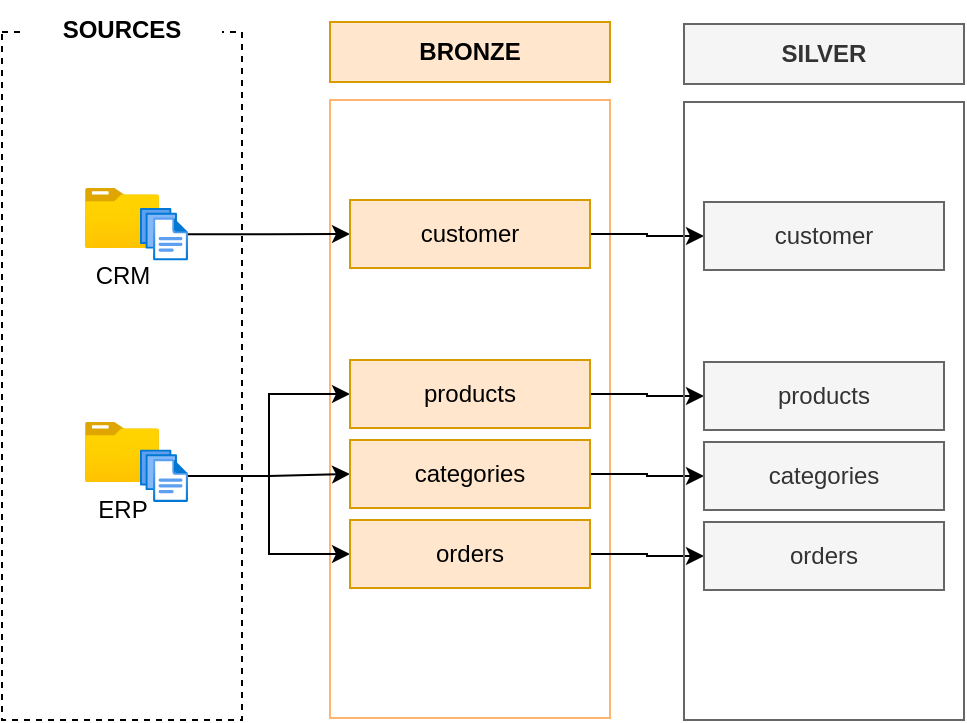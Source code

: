<mxfile version="26.1.1">
  <diagram name="Page-1" id="Zu9zAqwZygRu-OMtc46L">
    <mxGraphModel dx="942" dy="638" grid="1" gridSize="10" guides="1" tooltips="1" connect="1" arrows="1" fold="1" page="1" pageScale="1" pageWidth="850" pageHeight="1100" math="0" shadow="0">
      <root>
        <mxCell id="0" />
        <mxCell id="1" parent="0" />
        <mxCell id="1Ggugu5X2JWlQAV3B51M-1" value="" style="rounded=0;whiteSpace=wrap;html=1;fillColor=none;dashed=1;" vertex="1" parent="1">
          <mxGeometry x="139" y="256" width="120" height="344" as="geometry" />
        </mxCell>
        <mxCell id="1Ggugu5X2JWlQAV3B51M-4" value="" style="rounded=0;whiteSpace=wrap;html=1;fillColor=none;strokeColor=light-dark(#FFB570,#EDEDED);" vertex="1" parent="1">
          <mxGeometry x="303" y="290" width="140" height="309" as="geometry" />
        </mxCell>
        <mxCell id="1Ggugu5X2JWlQAV3B51M-5" value="&lt;b&gt;BRONZE&lt;/b&gt;" style="rounded=0;whiteSpace=wrap;html=1;fillColor=#ffe6cc;strokeColor=#d79b00;" vertex="1" parent="1">
          <mxGeometry x="303" y="251" width="140" height="30" as="geometry" />
        </mxCell>
        <mxCell id="1Ggugu5X2JWlQAV3B51M-10" value="&lt;b&gt;SOURCES&lt;/b&gt;" style="rounded=0;whiteSpace=wrap;html=1;strokeColor=none;" vertex="1" parent="1">
          <mxGeometry x="149" y="240" width="100" height="30" as="geometry" />
        </mxCell>
        <mxCell id="1Ggugu5X2JWlQAV3B51M-13" value="CRM" style="image;aspect=fixed;html=1;points=[];align=center;fontSize=12;image=img/lib/azure2/general/Folder_Blank.svg;" vertex="1" parent="1">
          <mxGeometry x="180.52" y="334" width="36.96" height="30" as="geometry" />
        </mxCell>
        <mxCell id="1Ggugu5X2JWlQAV3B51M-14" value="ERP" style="image;aspect=fixed;html=1;points=[];align=center;fontSize=12;image=img/lib/azure2/general/Folder_Blank.svg;" vertex="1" parent="1">
          <mxGeometry x="180.52" y="451" width="36.96" height="30" as="geometry" />
        </mxCell>
        <mxCell id="1Ggugu5X2JWlQAV3B51M-49" value="" style="edgeStyle=orthogonalEdgeStyle;rounded=0;orthogonalLoop=1;jettySize=auto;html=1;" edge="1" parent="1" source="1Ggugu5X2JWlQAV3B51M-15" target="1Ggugu5X2JWlQAV3B51M-45">
          <mxGeometry relative="1" as="geometry" />
        </mxCell>
        <mxCell id="1Ggugu5X2JWlQAV3B51M-15" value="" style="image;aspect=fixed;html=1;points=[];align=center;fontSize=12;image=img/lib/azure2/general/Files.svg;" vertex="1" parent="1">
          <mxGeometry x="208" y="344" width="24" height="26.25" as="geometry" />
        </mxCell>
        <mxCell id="1Ggugu5X2JWlQAV3B51M-54" style="edgeStyle=orthogonalEdgeStyle;rounded=0;orthogonalLoop=1;jettySize=auto;html=1;entryX=0;entryY=0.5;entryDx=0;entryDy=0;" edge="1" parent="1" source="1Ggugu5X2JWlQAV3B51M-16" target="1Ggugu5X2JWlQAV3B51M-47">
          <mxGeometry relative="1" as="geometry" />
        </mxCell>
        <mxCell id="1Ggugu5X2JWlQAV3B51M-56" style="edgeStyle=orthogonalEdgeStyle;rounded=0;orthogonalLoop=1;jettySize=auto;html=1;entryX=0;entryY=0.5;entryDx=0;entryDy=0;" edge="1" parent="1" source="1Ggugu5X2JWlQAV3B51M-16" target="1Ggugu5X2JWlQAV3B51M-46">
          <mxGeometry relative="1" as="geometry" />
        </mxCell>
        <mxCell id="1Ggugu5X2JWlQAV3B51M-57" style="edgeStyle=orthogonalEdgeStyle;rounded=0;orthogonalLoop=1;jettySize=auto;html=1;entryX=0;entryY=0.5;entryDx=0;entryDy=0;" edge="1" parent="1" source="1Ggugu5X2JWlQAV3B51M-16" target="1Ggugu5X2JWlQAV3B51M-48">
          <mxGeometry relative="1" as="geometry" />
        </mxCell>
        <mxCell id="1Ggugu5X2JWlQAV3B51M-16" value="" style="image;aspect=fixed;html=1;points=[];align=center;fontSize=12;image=img/lib/azure2/general/Files.svg;" vertex="1" parent="1">
          <mxGeometry x="208" y="464.75" width="24" height="26.25" as="geometry" />
        </mxCell>
        <mxCell id="1Ggugu5X2JWlQAV3B51M-64" value="" style="edgeStyle=orthogonalEdgeStyle;rounded=0;orthogonalLoop=1;jettySize=auto;html=1;" edge="1" parent="1" source="1Ggugu5X2JWlQAV3B51M-45" target="1Ggugu5X2JWlQAV3B51M-60">
          <mxGeometry relative="1" as="geometry" />
        </mxCell>
        <mxCell id="1Ggugu5X2JWlQAV3B51M-45" value="customer" style="rounded=0;whiteSpace=wrap;html=1;fillColor=#ffe6cc;strokeColor=#d79b00;" vertex="1" parent="1">
          <mxGeometry x="313" y="340" width="120" height="34" as="geometry" />
        </mxCell>
        <mxCell id="1Ggugu5X2JWlQAV3B51M-66" style="edgeStyle=orthogonalEdgeStyle;rounded=0;orthogonalLoop=1;jettySize=auto;html=1;exitX=1;exitY=0.5;exitDx=0;exitDy=0;entryX=0;entryY=0.5;entryDx=0;entryDy=0;" edge="1" parent="1" source="1Ggugu5X2JWlQAV3B51M-46" target="1Ggugu5X2JWlQAV3B51M-61">
          <mxGeometry relative="1" as="geometry" />
        </mxCell>
        <mxCell id="1Ggugu5X2JWlQAV3B51M-46" value="products" style="rounded=0;whiteSpace=wrap;html=1;fillColor=#ffe6cc;strokeColor=#d79b00;" vertex="1" parent="1">
          <mxGeometry x="313" y="420" width="120" height="34" as="geometry" />
        </mxCell>
        <mxCell id="1Ggugu5X2JWlQAV3B51M-67" style="edgeStyle=orthogonalEdgeStyle;rounded=0;orthogonalLoop=1;jettySize=auto;html=1;exitX=1;exitY=0.5;exitDx=0;exitDy=0;entryX=0;entryY=0.5;entryDx=0;entryDy=0;" edge="1" parent="1" source="1Ggugu5X2JWlQAV3B51M-47" target="1Ggugu5X2JWlQAV3B51M-62">
          <mxGeometry relative="1" as="geometry" />
        </mxCell>
        <mxCell id="1Ggugu5X2JWlQAV3B51M-47" value="categories" style="rounded=0;whiteSpace=wrap;html=1;fillColor=#ffe6cc;strokeColor=#d79b00;" vertex="1" parent="1">
          <mxGeometry x="313" y="460" width="120" height="34" as="geometry" />
        </mxCell>
        <mxCell id="1Ggugu5X2JWlQAV3B51M-68" style="edgeStyle=orthogonalEdgeStyle;rounded=0;orthogonalLoop=1;jettySize=auto;html=1;exitX=1;exitY=0.5;exitDx=0;exitDy=0;entryX=0;entryY=0.5;entryDx=0;entryDy=0;" edge="1" parent="1" source="1Ggugu5X2JWlQAV3B51M-48" target="1Ggugu5X2JWlQAV3B51M-63">
          <mxGeometry relative="1" as="geometry" />
        </mxCell>
        <mxCell id="1Ggugu5X2JWlQAV3B51M-48" value="orders" style="rounded=0;whiteSpace=wrap;html=1;fillColor=#ffe6cc;strokeColor=#d79b00;" vertex="1" parent="1">
          <mxGeometry x="313" y="500" width="120" height="34" as="geometry" />
        </mxCell>
        <mxCell id="1Ggugu5X2JWlQAV3B51M-58" value="" style="rounded=0;whiteSpace=wrap;html=1;fillColor=none;strokeColor=#666666;fontColor=#333333;" vertex="1" parent="1">
          <mxGeometry x="480" y="291" width="140" height="309" as="geometry" />
        </mxCell>
        <mxCell id="1Ggugu5X2JWlQAV3B51M-59" value="&lt;b&gt;SILVER&lt;/b&gt;" style="rounded=0;whiteSpace=wrap;html=1;fillColor=#f5f5f5;strokeColor=#666666;fontColor=#333333;" vertex="1" parent="1">
          <mxGeometry x="480" y="252" width="140" height="30" as="geometry" />
        </mxCell>
        <mxCell id="1Ggugu5X2JWlQAV3B51M-60" value="customer" style="rounded=0;whiteSpace=wrap;html=1;fillColor=#f5f5f5;strokeColor=#666666;fontColor=#333333;" vertex="1" parent="1">
          <mxGeometry x="490" y="341" width="120" height="34" as="geometry" />
        </mxCell>
        <mxCell id="1Ggugu5X2JWlQAV3B51M-61" value="products" style="rounded=0;whiteSpace=wrap;html=1;fillColor=#f5f5f5;strokeColor=#666666;fontColor=#333333;" vertex="1" parent="1">
          <mxGeometry x="490" y="421" width="120" height="34" as="geometry" />
        </mxCell>
        <mxCell id="1Ggugu5X2JWlQAV3B51M-62" value="categories" style="rounded=0;whiteSpace=wrap;html=1;fillColor=#f5f5f5;strokeColor=#666666;fontColor=#333333;" vertex="1" parent="1">
          <mxGeometry x="490" y="461" width="120" height="34" as="geometry" />
        </mxCell>
        <mxCell id="1Ggugu5X2JWlQAV3B51M-63" value="orders" style="rounded=0;whiteSpace=wrap;html=1;fillColor=#f5f5f5;strokeColor=#666666;fontColor=#333333;" vertex="1" parent="1">
          <mxGeometry x="490" y="501" width="120" height="34" as="geometry" />
        </mxCell>
      </root>
    </mxGraphModel>
  </diagram>
</mxfile>
